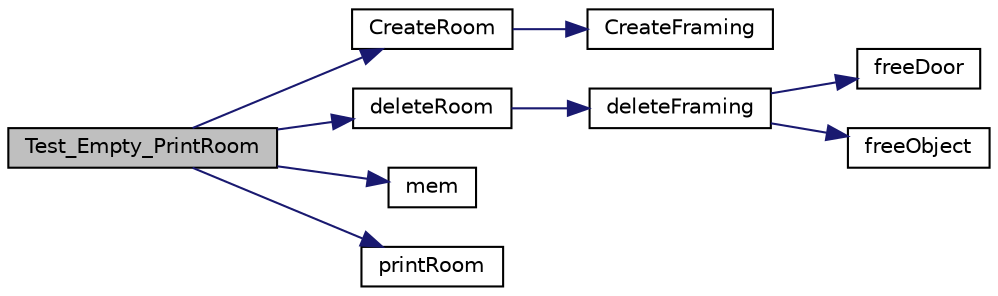 digraph "Test_Empty_PrintRoom"
{
 // LATEX_PDF_SIZE
  edge [fontname="Helvetica",fontsize="10",labelfontname="Helvetica",labelfontsize="10"];
  node [fontname="Helvetica",fontsize="10",shape=record];
  rankdir="LR";
  Node1 [label="Test_Empty_PrintRoom",height=0.2,width=0.4,color="black", fillcolor="grey75", style="filled", fontcolor="black",tooltip=" "];
  Node1 -> Node2 [color="midnightblue",fontsize="10",style="solid",fontname="Helvetica"];
  Node2 [label="CreateRoom",height=0.2,width=0.4,color="black", fillcolor="white", style="filled",URL="$model_8h.html#a044926ef38df61040ba8317e38fad088",tooltip=" "];
  Node2 -> Node3 [color="midnightblue",fontsize="10",style="solid",fontname="Helvetica"];
  Node3 [label="CreateFraming",height=0.2,width=0.4,color="black", fillcolor="white", style="filled",URL="$object_8c.html#a55d823269646a39e8ec4d327dd94c93b",tooltip=" "];
  Node1 -> Node4 [color="midnightblue",fontsize="10",style="solid",fontname="Helvetica"];
  Node4 [label="deleteRoom",height=0.2,width=0.4,color="black", fillcolor="white", style="filled",URL="$model_8h.html#ab30c85366fba0724053f0468583c6e4b",tooltip=" "];
  Node4 -> Node5 [color="midnightblue",fontsize="10",style="solid",fontname="Helvetica"];
  Node5 [label="deleteFraming",height=0.2,width=0.4,color="black", fillcolor="white", style="filled",URL="$object_8c.html#a59b2f651d9fa266217a21939e5228547",tooltip=" "];
  Node5 -> Node6 [color="midnightblue",fontsize="10",style="solid",fontname="Helvetica"];
  Node6 [label="freeDoor",height=0.2,width=0.4,color="black", fillcolor="white", style="filled",URL="$object_8c.html#a0f46deb5b03f6d3a34f7913aa8664935",tooltip=" "];
  Node5 -> Node7 [color="midnightblue",fontsize="10",style="solid",fontname="Helvetica"];
  Node7 [label="freeObject",height=0.2,width=0.4,color="black", fillcolor="white", style="filled",URL="$object_8c.html#ac57f412b4fb9440906d1dd8d080e5989",tooltip=" "];
  Node1 -> Node8 [color="midnightblue",fontsize="10",style="solid",fontname="Helvetica"];
  Node8 [label="mem",height=0.2,width=0.4,color="black", fillcolor="white", style="filled",URL="$_u_test_8c.html#a01da07445786ee80c6100068f6a41366",tooltip=" "];
  Node1 -> Node9 [color="midnightblue",fontsize="10",style="solid",fontname="Helvetica"];
  Node9 [label="printRoom",height=0.2,width=0.4,color="black", fillcolor="white", style="filled",URL="$model_8h.html#a257ff6dadde99d1f6e89aea69f103ea6",tooltip=" "];
}

